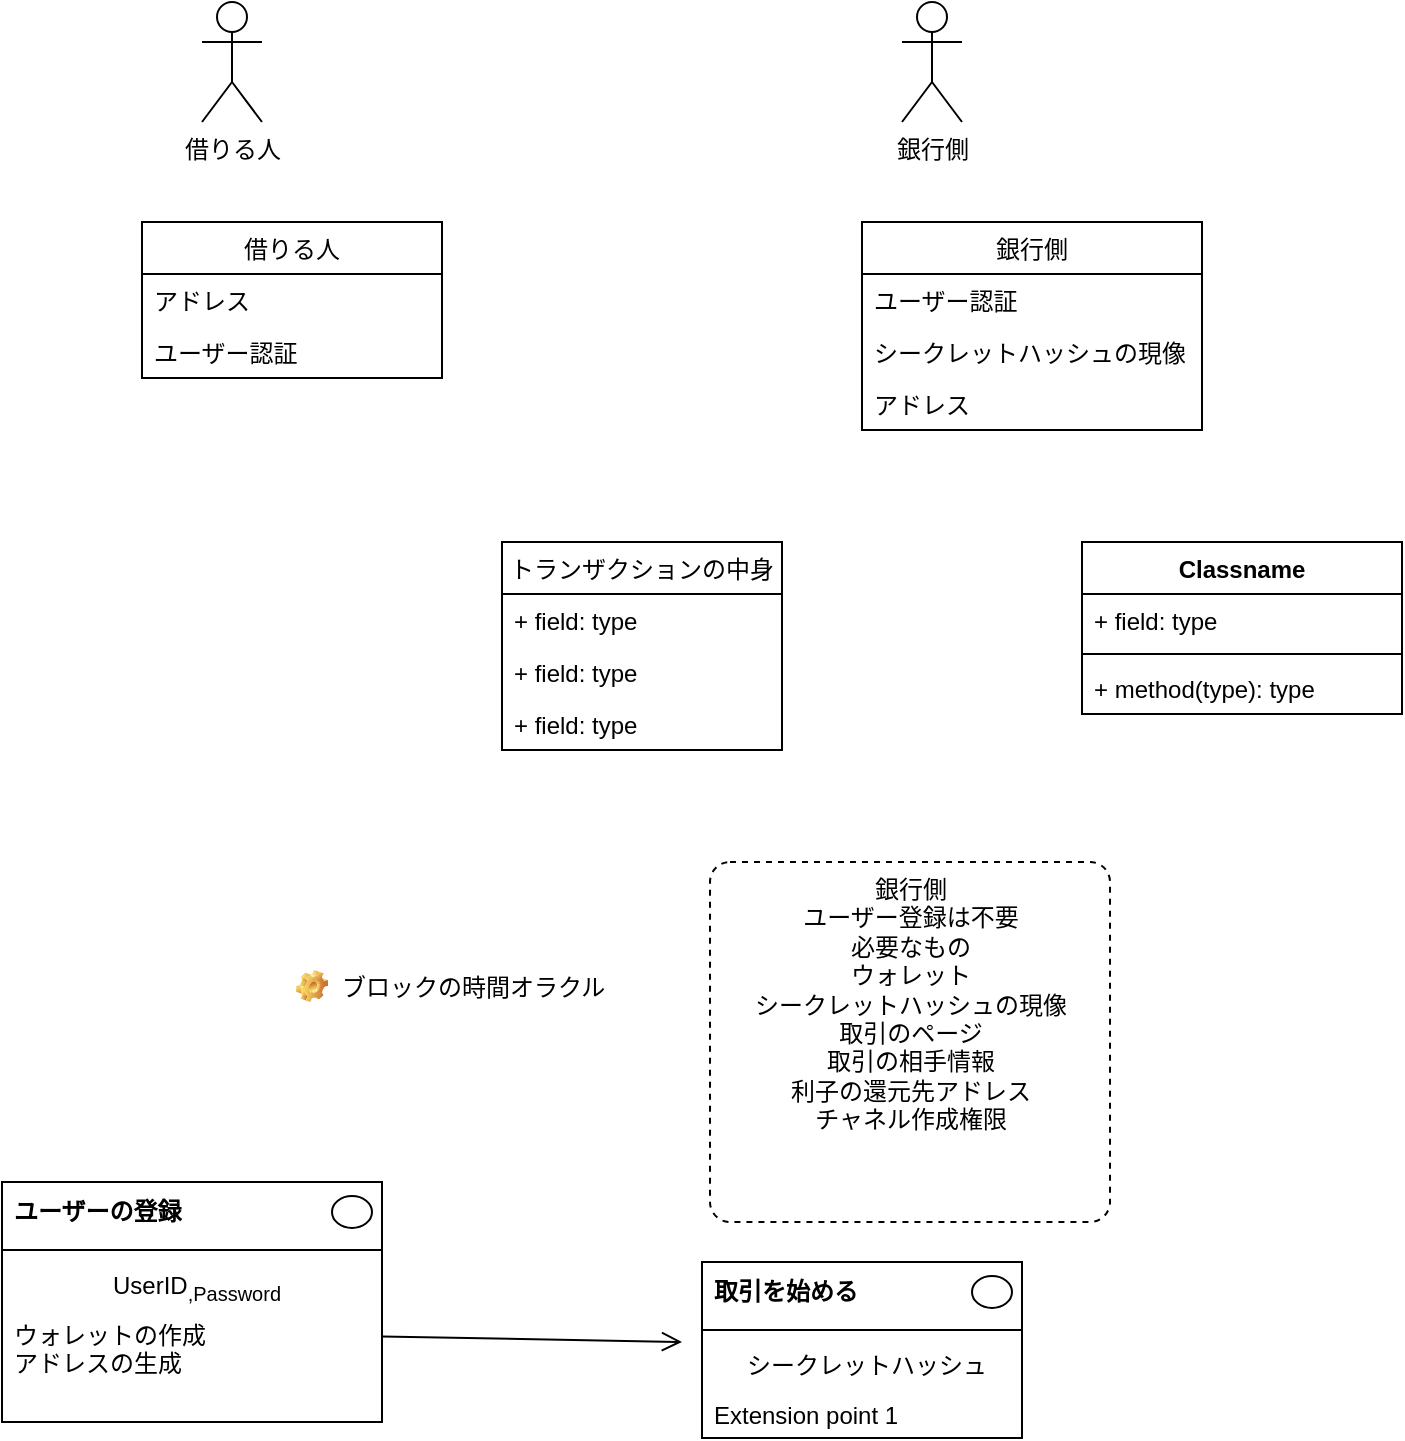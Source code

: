 <mxfile>
    <diagram id="PbF-1vwMAIs0EeaIWOqL" name="ページ1">
        <mxGraphModel dx="659" dy="367" grid="1" gridSize="10" guides="1" tooltips="1" connect="1" arrows="1" fold="1" page="1" pageScale="1" pageWidth="827" pageHeight="1169" math="0" shadow="0">
            <root>
                <mxCell id="0"/>
                <mxCell id="1" parent="0"/>
                <mxCell id="2" value="借りる人" style="shape=umlActor;verticalLabelPosition=bottom;verticalAlign=top;html=1;" parent="1" vertex="1">
                    <mxGeometry x="160" y="80" width="30" height="60" as="geometry"/>
                </mxCell>
                <mxCell id="3" value="銀行側" style="shape=umlActor;verticalLabelPosition=bottom;verticalAlign=top;html=1;" parent="1" vertex="1">
                    <mxGeometry x="510" y="80" width="30" height="60" as="geometry"/>
                </mxCell>
                <mxCell id="6" value="Classname" style="swimlane;fontStyle=1;align=center;verticalAlign=top;childLayout=stackLayout;horizontal=1;startSize=26;horizontalStack=0;resizeParent=1;resizeParentMax=0;resizeLast=0;collapsible=1;marginBottom=0;" parent="1" vertex="1">
                    <mxGeometry x="600" y="350" width="160" height="86" as="geometry"/>
                </mxCell>
                <mxCell id="7" value="+ field: type" style="text;strokeColor=none;fillColor=none;align=left;verticalAlign=top;spacingLeft=4;spacingRight=4;overflow=hidden;rotatable=0;points=[[0,0.5],[1,0.5]];portConstraint=eastwest;" parent="6" vertex="1">
                    <mxGeometry y="26" width="160" height="26" as="geometry"/>
                </mxCell>
                <mxCell id="8" value="" style="line;strokeWidth=1;fillColor=none;align=left;verticalAlign=middle;spacingTop=-1;spacingLeft=3;spacingRight=3;rotatable=0;labelPosition=right;points=[];portConstraint=eastwest;" parent="6" vertex="1">
                    <mxGeometry y="52" width="160" height="8" as="geometry"/>
                </mxCell>
                <mxCell id="9" value="+ method(type): type" style="text;strokeColor=none;fillColor=none;align=left;verticalAlign=top;spacingLeft=4;spacingRight=4;overflow=hidden;rotatable=0;points=[[0,0.5],[1,0.5]];portConstraint=eastwest;" parent="6" vertex="1">
                    <mxGeometry y="60" width="160" height="26" as="geometry"/>
                </mxCell>
                <mxCell id="10" value="借りる人" style="swimlane;fontStyle=0;childLayout=stackLayout;horizontal=1;startSize=26;fillColor=none;horizontalStack=0;resizeParent=1;resizeParentMax=0;resizeLast=0;collapsible=1;marginBottom=0;" parent="1" vertex="1">
                    <mxGeometry x="130" y="190" width="150" height="78" as="geometry"/>
                </mxCell>
                <mxCell id="11" value="アドレス" style="text;strokeColor=none;fillColor=none;align=left;verticalAlign=top;spacingLeft=4;spacingRight=4;overflow=hidden;rotatable=0;points=[[0,0.5],[1,0.5]];portConstraint=eastwest;" parent="10" vertex="1">
                    <mxGeometry y="26" width="150" height="26" as="geometry"/>
                </mxCell>
                <mxCell id="12" value="ユーザー認証" style="text;strokeColor=none;fillColor=none;align=left;verticalAlign=top;spacingLeft=4;spacingRight=4;overflow=hidden;rotatable=0;points=[[0,0.5],[1,0.5]];portConstraint=eastwest;" parent="10" vertex="1">
                    <mxGeometry y="52" width="150" height="26" as="geometry"/>
                </mxCell>
                <mxCell id="20" value="銀行側" style="swimlane;fontStyle=0;childLayout=stackLayout;horizontal=1;startSize=26;fillColor=none;horizontalStack=0;resizeParent=1;resizeParentMax=0;resizeLast=0;collapsible=1;marginBottom=0;" parent="1" vertex="1">
                    <mxGeometry x="490" y="190" width="170" height="104" as="geometry"/>
                </mxCell>
                <mxCell id="21" value="ユーザー認証&#10;" style="text;strokeColor=none;fillColor=none;align=left;verticalAlign=top;spacingLeft=4;spacingRight=4;overflow=hidden;rotatable=0;points=[[0,0.5],[1,0.5]];portConstraint=eastwest;" parent="20" vertex="1">
                    <mxGeometry y="26" width="170" height="26" as="geometry"/>
                </mxCell>
                <mxCell id="22" value="シークレットハッシュの現像&#10;" style="text;strokeColor=none;fillColor=none;align=left;verticalAlign=top;spacingLeft=4;spacingRight=4;overflow=hidden;rotatable=0;points=[[0,0.5],[1,0.5]];portConstraint=eastwest;" parent="20" vertex="1">
                    <mxGeometry y="52" width="170" height="26" as="geometry"/>
                </mxCell>
                <mxCell id="23" value="アドレス&#10;" style="text;strokeColor=none;fillColor=none;align=left;verticalAlign=top;spacingLeft=4;spacingRight=4;overflow=hidden;rotatable=0;points=[[0,0.5],[1,0.5]];portConstraint=eastwest;" parent="20" vertex="1">
                    <mxGeometry y="78" width="170" height="26" as="geometry"/>
                </mxCell>
                <mxCell id="25" value="トランザクションの中身" style="swimlane;fontStyle=0;childLayout=stackLayout;horizontal=1;startSize=26;fillColor=none;horizontalStack=0;resizeParent=1;resizeParentMax=0;resizeLast=0;collapsible=1;marginBottom=0;" parent="1" vertex="1">
                    <mxGeometry x="310" y="350" width="140" height="104" as="geometry"/>
                </mxCell>
                <mxCell id="26" value="+ field: type" style="text;strokeColor=none;fillColor=none;align=left;verticalAlign=top;spacingLeft=4;spacingRight=4;overflow=hidden;rotatable=0;points=[[0,0.5],[1,0.5]];portConstraint=eastwest;" parent="25" vertex="1">
                    <mxGeometry y="26" width="140" height="26" as="geometry"/>
                </mxCell>
                <mxCell id="27" value="+ field: type" style="text;strokeColor=none;fillColor=none;align=left;verticalAlign=top;spacingLeft=4;spacingRight=4;overflow=hidden;rotatable=0;points=[[0,0.5],[1,0.5]];portConstraint=eastwest;" parent="25" vertex="1">
                    <mxGeometry y="52" width="140" height="26" as="geometry"/>
                </mxCell>
                <mxCell id="28" value="+ field: type" style="text;strokeColor=none;fillColor=none;align=left;verticalAlign=top;spacingLeft=4;spacingRight=4;overflow=hidden;rotatable=0;points=[[0,0.5],[1,0.5]];portConstraint=eastwest;" parent="25" vertex="1">
                    <mxGeometry y="78" width="140" height="26" as="geometry"/>
                </mxCell>
                <mxCell id="38" value="" style="fontStyle=1;align=center;verticalAlign=top;childLayout=stackLayout;horizontal=1;horizontalStack=0;resizeParent=1;resizeParentMax=0;resizeLast=0;marginBottom=0;" parent="1" vertex="1">
                    <mxGeometry x="60" y="670" width="190" height="120" as="geometry"/>
                </mxCell>
                <mxCell id="39" value="ユーザーの登録" style="html=1;align=left;spacingLeft=4;verticalAlign=middle;strokeColor=none;fillColor=none;fontStyle=1" parent="38" vertex="1">
                    <mxGeometry width="190" height="30" as="geometry"/>
                </mxCell>
                <mxCell id="40" value="" style="shape=ellipse;" parent="39" vertex="1">
                    <mxGeometry x="1" width="20" height="16" relative="1" as="geometry">
                        <mxPoint x="-25" y="7" as="offset"/>
                    </mxGeometry>
                </mxCell>
                <mxCell id="41" value="" style="line;strokeWidth=1;fillColor=none;align=left;verticalAlign=middle;spacingTop=-1;spacingLeft=3;spacingRight=3;rotatable=0;labelPosition=right;points=[];portConstraint=eastwest;" parent="38" vertex="1">
                    <mxGeometry y="30" width="190" height="8" as="geometry"/>
                </mxCell>
                <mxCell id="42" value="UserID&lt;sub&gt;,Password&lt;/sub&gt;" style="html=1;align=center;spacingLeft=4;verticalAlign=top;strokeColor=none;fillColor=none;" parent="38" vertex="1">
                    <mxGeometry y="38" width="190" height="25" as="geometry"/>
                </mxCell>
                <mxCell id="43" value="ウォレットの作成&lt;br&gt;アドレスの生成&lt;br&gt;" style="html=1;align=left;spacingLeft=4;verticalAlign=top;strokeColor=none;fillColor=none;" parent="38" vertex="1">
                    <mxGeometry y="63" width="190" height="57" as="geometry"/>
                </mxCell>
                <mxCell id="45" value="銀行側&lt;br&gt;ユーザー登録は不要&lt;br&gt;必要なもの&lt;br&gt;ウォレット&lt;br&gt;シークレットハッシュの現像&lt;br&gt;取引のページ&lt;br&gt;取引の相手情報&lt;br&gt;利子の還元先アドレス&lt;br&gt;チャネル作成権限&lt;br&gt;" style="html=1;align=center;verticalAlign=top;rounded=1;absoluteArcSize=1;arcSize=20;dashed=1;" parent="1" vertex="1">
                    <mxGeometry x="414" y="510" width="200" height="180" as="geometry"/>
                </mxCell>
                <mxCell id="46" value="" style="endArrow=open;startArrow=none;endFill=0;startFill=0;endSize=8;html=1;verticalAlign=bottom;labelBackgroundColor=none;strokeWidth=1;exitX=1;exitY=0.25;exitDx=0;exitDy=0;" parent="1" source="43" edge="1">
                    <mxGeometry width="160" relative="1" as="geometry">
                        <mxPoint x="310" y="680" as="sourcePoint"/>
                        <mxPoint x="400" y="750" as="targetPoint"/>
                        <Array as="points"/>
                    </mxGeometry>
                </mxCell>
                <mxCell id="47" value="" style="fontStyle=1;align=center;verticalAlign=top;childLayout=stackLayout;horizontal=1;horizontalStack=0;resizeParent=1;resizeParentMax=0;resizeLast=0;marginBottom=0;" parent="1" vertex="1">
                    <mxGeometry x="410" y="710" width="160" height="88" as="geometry"/>
                </mxCell>
                <mxCell id="48" value="取引を始める" style="html=1;align=left;spacingLeft=4;verticalAlign=middle;strokeColor=none;fillColor=none;fontStyle=1" parent="47" vertex="1">
                    <mxGeometry width="160" height="30" as="geometry"/>
                </mxCell>
                <mxCell id="49" value="" style="shape=ellipse;" parent="48" vertex="1">
                    <mxGeometry x="1" width="20" height="16" relative="1" as="geometry">
                        <mxPoint x="-25" y="7" as="offset"/>
                    </mxGeometry>
                </mxCell>
                <mxCell id="50" value="" style="line;strokeWidth=1;fillColor=none;align=left;verticalAlign=middle;spacingTop=-1;spacingLeft=3;spacingRight=3;rotatable=0;labelPosition=right;points=[];portConstraint=eastwest;" parent="47" vertex="1">
                    <mxGeometry y="30" width="160" height="8" as="geometry"/>
                </mxCell>
                <mxCell id="51" value="シークレットハッシュ" style="html=1;align=center;spacingLeft=4;verticalAlign=top;strokeColor=none;fillColor=none;" parent="47" vertex="1">
                    <mxGeometry y="38" width="160" height="25" as="geometry"/>
                </mxCell>
                <mxCell id="52" value="Extension point 1" style="html=1;align=left;spacingLeft=4;verticalAlign=top;strokeColor=none;fillColor=none;" parent="47" vertex="1">
                    <mxGeometry y="63" width="160" height="25" as="geometry"/>
                </mxCell>
                <mxCell id="53" value="ブロックの時間オラクル" style="label;fontStyle=0;strokeColor=none;fillColor=none;align=left;verticalAlign=top;overflow=hidden;spacingLeft=28;spacingRight=4;rotatable=0;points=[[0,0.5],[1,0.5]];portConstraint=eastwest;imageWidth=16;imageHeight=16;image=img/clipart/Gear_128x128.png" vertex="1" parent="1">
                    <mxGeometry x="200" y="559" width="180" height="26" as="geometry"/>
                </mxCell>
            </root>
        </mxGraphModel>
    </diagram>
</mxfile>
